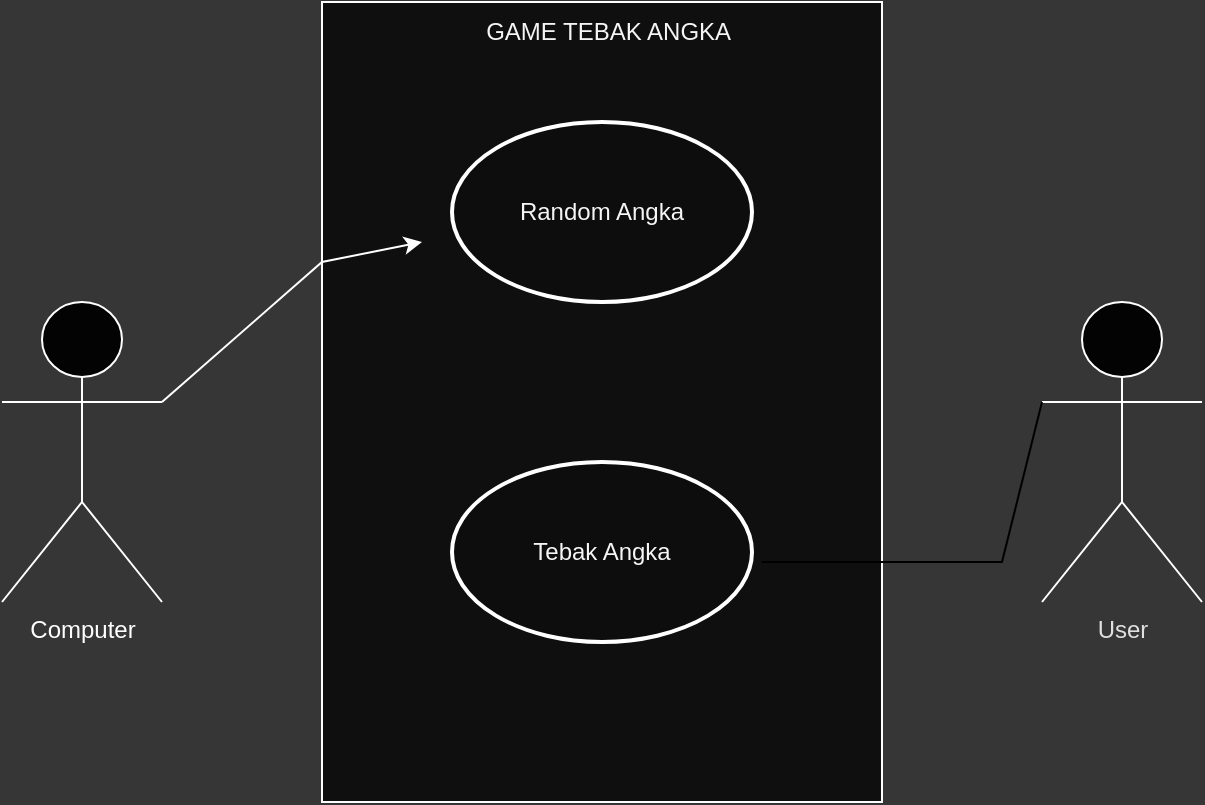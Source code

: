 <mxfile version="21.6.8" type="github">
  <diagram name="Page-1" id="XKHpnNvKb0xQiBqI5aUA">
    <mxGraphModel dx="1052" dy="627" grid="1" gridSize="10" guides="1" tooltips="1" connect="1" arrows="1" fold="1" page="1" pageScale="1" pageWidth="850" pageHeight="1100" background="#363636" math="0" shadow="0">
      <root>
        <mxCell id="0" />
        <mxCell id="1" parent="0" />
        <mxCell id="koU3fgHhY1XXuncppwhN-1" value="" style="rounded=0;whiteSpace=wrap;html=1;strokeColor=#FFFFFF;fillColor=#0F0F0F;" vertex="1" parent="1">
          <mxGeometry x="280" y="120" width="280" height="400" as="geometry" />
        </mxCell>
        <mxCell id="koU3fgHhY1XXuncppwhN-5" value="&lt;font color=&quot;#e0e0e0&quot;&gt;User&lt;br&gt;&lt;br&gt;&lt;/font&gt;" style="shape=umlActor;verticalLabelPosition=bottom;verticalAlign=top;html=1;outlineConnect=0;fillColor=#030303;strokeColor=#FFFFFF;" vertex="1" parent="1">
          <mxGeometry x="640" y="270" width="80" height="150" as="geometry" />
        </mxCell>
        <mxCell id="koU3fgHhY1XXuncppwhN-6" value="&lt;font color=&quot;#ffffff&quot;&gt;Computer&lt;br&gt;&lt;/font&gt;" style="shape=umlActor;verticalLabelPosition=bottom;verticalAlign=top;html=1;outlineConnect=0;fillColor=#030303;strokeColor=#FFFFFF;" vertex="1" parent="1">
          <mxGeometry x="120" y="270" width="80" height="150" as="geometry" />
        </mxCell>
        <mxCell id="koU3fgHhY1XXuncppwhN-13" value="" style="ellipse;whiteSpace=wrap;html=1;strokeColor=#FFFFFF;fillColor=#0D0D0D;strokeWidth=2;" vertex="1" parent="1">
          <mxGeometry x="345" y="180" width="150" height="90" as="geometry" />
        </mxCell>
        <mxCell id="koU3fgHhY1XXuncppwhN-15" value="" style="endArrow=classic;html=1;rounded=0;strokeColor=#FFFFFF;exitX=1;exitY=0.333;exitDx=0;exitDy=0;exitPerimeter=0;" edge="1" parent="1" source="koU3fgHhY1XXuncppwhN-6">
          <mxGeometry width="50" height="50" relative="1" as="geometry">
            <mxPoint x="220" y="320" as="sourcePoint" />
            <mxPoint x="330" y="240" as="targetPoint" />
            <Array as="points">
              <mxPoint x="280" y="250" />
            </Array>
          </mxGeometry>
        </mxCell>
        <mxCell id="koU3fgHhY1XXuncppwhN-18" value="&lt;font color=&quot;#f5f5f5&quot;&gt;GAME TEBAK ANGKA&amp;nbsp;&lt;/font&gt;" style="text;html=1;strokeColor=none;fillColor=none;align=center;verticalAlign=middle;whiteSpace=wrap;rounded=0;" vertex="1" parent="1">
          <mxGeometry x="260" y="120" width="330" height="30" as="geometry" />
        </mxCell>
        <mxCell id="koU3fgHhY1XXuncppwhN-19" value="" style="ellipse;whiteSpace=wrap;html=1;strokeColor=#FFFFFF;fillColor=#0D0D0D;strokeWidth=2;" vertex="1" parent="1">
          <mxGeometry x="345" y="350" width="150" height="90" as="geometry" />
        </mxCell>
        <mxCell id="koU3fgHhY1XXuncppwhN-20" value="&lt;font color=&quot;#f5f5f5&quot;&gt;Random Angka&lt;/font&gt;" style="text;html=1;strokeColor=none;fillColor=none;align=center;verticalAlign=middle;whiteSpace=wrap;rounded=0;" vertex="1" parent="1">
          <mxGeometry x="255" y="210" width="330" height="30" as="geometry" />
        </mxCell>
        <mxCell id="koU3fgHhY1XXuncppwhN-21" value="&lt;font color=&quot;#f5f5f5&quot;&gt;Tebak Angka&lt;/font&gt;" style="text;html=1;strokeColor=none;fillColor=none;align=center;verticalAlign=middle;whiteSpace=wrap;rounded=0;" vertex="1" parent="1">
          <mxGeometry x="255" y="380" width="330" height="30" as="geometry" />
        </mxCell>
        <mxCell id="koU3fgHhY1XXuncppwhN-33" value="" style="endArrow=none;html=1;rounded=0;entryX=0;entryY=0.333;entryDx=0;entryDy=0;entryPerimeter=0;fontColor=#FCFCFC;labelBackgroundColor=#FFFFFF;" edge="1" parent="1" target="koU3fgHhY1XXuncppwhN-5">
          <mxGeometry width="50" height="50" relative="1" as="geometry">
            <mxPoint x="500" y="400" as="sourcePoint" />
            <mxPoint x="360" y="330" as="targetPoint" />
            <Array as="points">
              <mxPoint x="620" y="400" />
            </Array>
          </mxGeometry>
        </mxCell>
      </root>
    </mxGraphModel>
  </diagram>
</mxfile>
